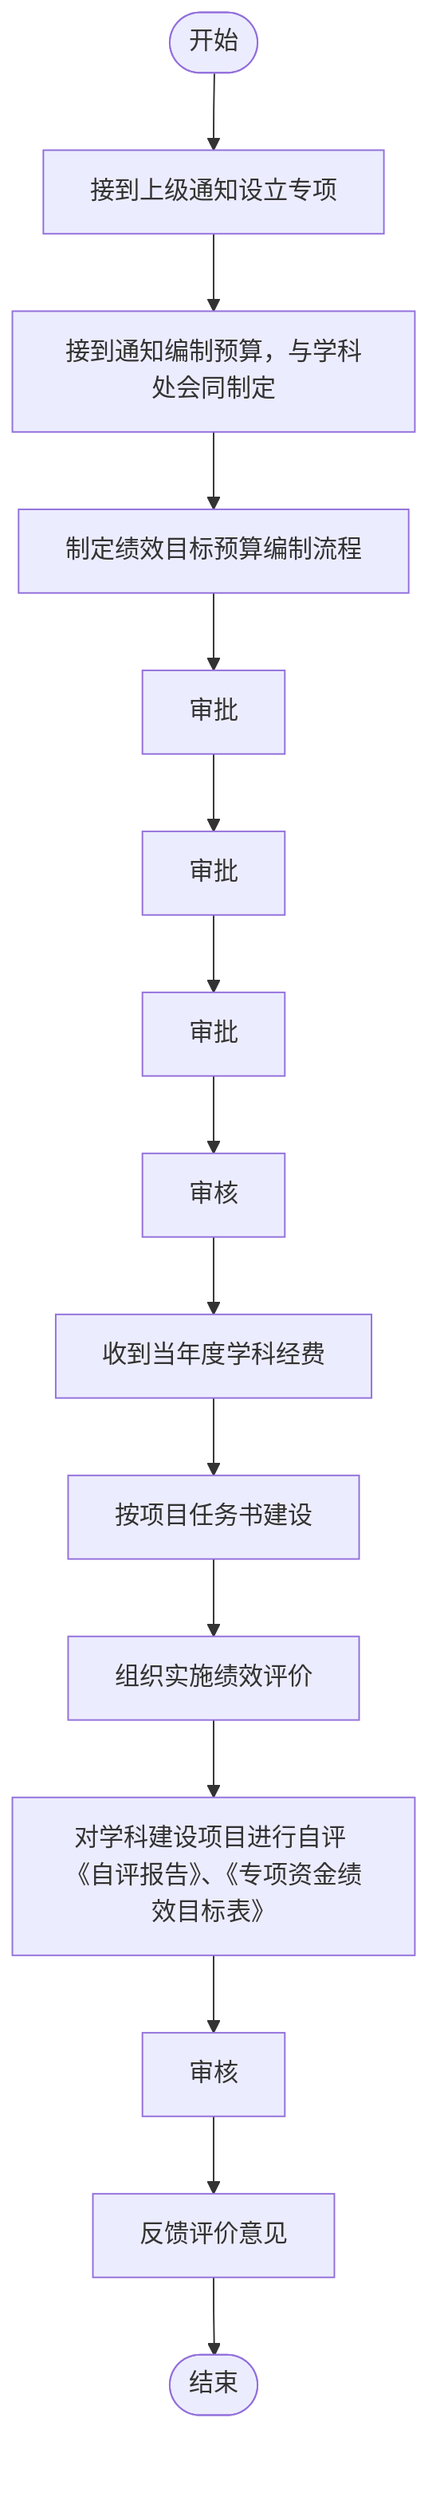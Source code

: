 flowchart TD
    Start(["开始"]) --> A[接到上级通知设立专项]
    A --> B[接到通知编制预算，与学科处会同制定]
    B --> C[制定绩效目标预算编制流程]
    C --> D[审批]
    D --> E[审批]
    E --> F[审批]
    F --> G[审核]
    G --> H[收到当年度学科经费]
    H --> I[按项目任务书建设]
    I --> J[组织实施绩效评价]
    J --> K[对学科建设项目进行自评 《自评报告》、《专项资金绩效目标表》]
    K --> L[审核]
    L --> M[反馈评价意见]
    M --> End(["结束"])